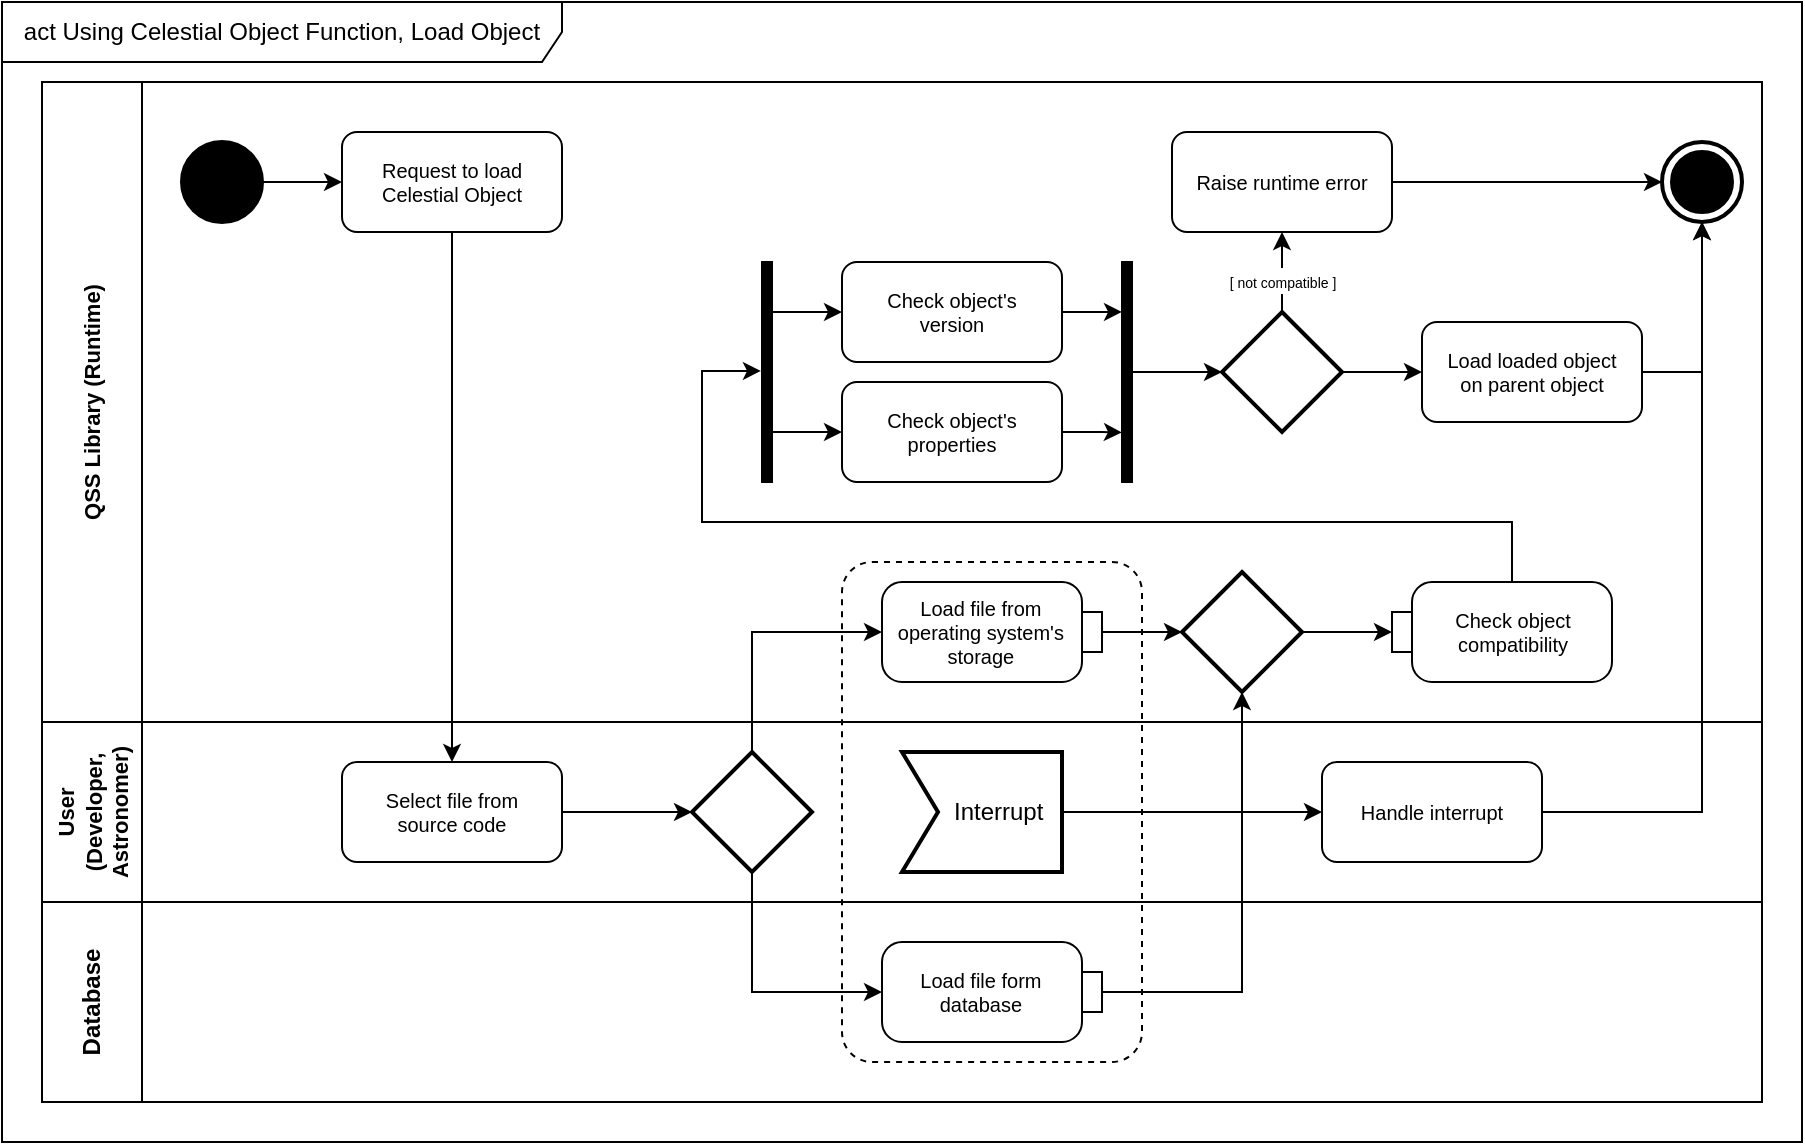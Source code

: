 <mxfile version="24.6.1" type="device">
  <diagram name="Page-1" id="VREW-hk0Lx_VM9Mob7_j">
    <mxGraphModel dx="-578" dy="222" grid="1" gridSize="10" guides="1" tooltips="1" connect="1" arrows="1" fold="1" page="1" pageScale="1" pageWidth="850" pageHeight="1100" math="0" shadow="0">
      <root>
        <mxCell id="0" />
        <mxCell id="1" parent="0" />
        <mxCell id="7Kr2viDx5YM8dAjct77x-1" value="act Using Celestial Object Function, Load Object" style="shape=umlFrame;whiteSpace=wrap;html=1;pointerEvents=0;width=280;height=30;" vertex="1" parent="1">
          <mxGeometry x="2910" y="1440" width="900" height="570" as="geometry" />
        </mxCell>
        <mxCell id="7Kr2viDx5YM8dAjct77x-2" value="&lt;span style=&quot;font-size: 11px;&quot;&gt;QSS Library (Runtime)&lt;/span&gt;" style="swimlane;startSize=50;horizontal=0;html=1;whiteSpace=wrap;" vertex="1" parent="1">
          <mxGeometry x="2930" y="1480" width="860" height="320" as="geometry" />
        </mxCell>
        <mxCell id="7Kr2viDx5YM8dAjct77x-3" value="Request to load&lt;div&gt;Celestial Object&lt;/div&gt;" style="shape=rect;html=1;rounded=1;whiteSpace=wrap;align=center;fontSize=10;" vertex="1" parent="7Kr2viDx5YM8dAjct77x-2">
          <mxGeometry x="150" y="25" width="110" height="50" as="geometry" />
        </mxCell>
        <mxCell id="7Kr2viDx5YM8dAjct77x-4" value="" style="edgeStyle=orthogonalEdgeStyle;rounded=0;orthogonalLoop=1;jettySize=auto;html=1;" edge="1" parent="7Kr2viDx5YM8dAjct77x-2" source="7Kr2viDx5YM8dAjct77x-5" target="7Kr2viDx5YM8dAjct77x-3">
          <mxGeometry relative="1" as="geometry" />
        </mxCell>
        <mxCell id="7Kr2viDx5YM8dAjct77x-5" value="" style="shape=ellipse;html=1;fillColor=strokeColor;strokeWidth=2;verticalLabelPosition=bottom;verticalAlignment=top;perimeter=ellipsePerimeter;" vertex="1" parent="7Kr2viDx5YM8dAjct77x-2">
          <mxGeometry x="70" y="30" width="40" height="40" as="geometry" />
        </mxCell>
        <mxCell id="7Kr2viDx5YM8dAjct77x-6" value="" style="edgeStyle=orthogonalEdgeStyle;rounded=0;orthogonalLoop=1;jettySize=auto;html=1;entryX=0;entryY=0.5;entryDx=0;entryDy=0;entryPerimeter=0;" edge="1" parent="7Kr2viDx5YM8dAjct77x-2" source="7Kr2viDx5YM8dAjct77x-7" target="7Kr2viDx5YM8dAjct77x-30">
          <mxGeometry relative="1" as="geometry">
            <mxPoint x="670" y="275" as="targetPoint" />
          </mxGeometry>
        </mxCell>
        <mxCell id="7Kr2viDx5YM8dAjct77x-7" value="" style="strokeWidth=2;html=1;shape=mxgraph.flowchart.decision;whiteSpace=wrap;" vertex="1" parent="7Kr2viDx5YM8dAjct77x-2">
          <mxGeometry x="570" y="245" width="60" height="60" as="geometry" />
        </mxCell>
        <mxCell id="7Kr2viDx5YM8dAjct77x-8" value="" style="html=1;shape=mxgraph.sysml.actFinal;strokeWidth=2;verticalLabelPosition=bottom;verticalAlignment=top;" vertex="1" parent="7Kr2viDx5YM8dAjct77x-2">
          <mxGeometry x="810" y="30" width="40" height="40" as="geometry" />
        </mxCell>
        <mxCell id="7Kr2viDx5YM8dAjct77x-9" value="" style="edgeStyle=orthogonalEdgeStyle;rounded=0;orthogonalLoop=1;jettySize=auto;html=1;exitX=1;exitY=0.5;exitDx=0;exitDy=0;exitPerimeter=0;" edge="1" parent="7Kr2viDx5YM8dAjct77x-2" source="7Kr2viDx5YM8dAjct77x-28" target="7Kr2viDx5YM8dAjct77x-7">
          <mxGeometry relative="1" as="geometry">
            <mxPoint x="530" y="275" as="sourcePoint" />
          </mxGeometry>
        </mxCell>
        <mxCell id="7Kr2viDx5YM8dAjct77x-10" style="edgeStyle=orthogonalEdgeStyle;rounded=0;orthogonalLoop=1;jettySize=auto;html=1;entryX=0;entryY=0.5;entryDx=0;entryDy=0;" edge="1" parent="7Kr2viDx5YM8dAjct77x-2" source="7Kr2viDx5YM8dAjct77x-12" target="7Kr2viDx5YM8dAjct77x-13">
          <mxGeometry relative="1" as="geometry">
            <Array as="points">
              <mxPoint x="380" y="115" />
              <mxPoint x="380" y="115" />
            </Array>
          </mxGeometry>
        </mxCell>
        <mxCell id="7Kr2viDx5YM8dAjct77x-11" style="edgeStyle=orthogonalEdgeStyle;rounded=0;orthogonalLoop=1;jettySize=auto;html=1;entryX=0;entryY=0.5;entryDx=0;entryDy=0;" edge="1" parent="7Kr2viDx5YM8dAjct77x-2" source="7Kr2viDx5YM8dAjct77x-12" target="7Kr2viDx5YM8dAjct77x-14">
          <mxGeometry relative="1" as="geometry">
            <Array as="points">
              <mxPoint x="380" y="175" />
              <mxPoint x="380" y="175" />
            </Array>
          </mxGeometry>
        </mxCell>
        <mxCell id="7Kr2viDx5YM8dAjct77x-12" value="" style="html=1;points=[];perimeter=orthogonalPerimeter;fillColor=strokeColor;" vertex="1" parent="7Kr2viDx5YM8dAjct77x-2">
          <mxGeometry x="360" y="90" width="5" height="110" as="geometry" />
        </mxCell>
        <mxCell id="7Kr2viDx5YM8dAjct77x-13" value="Check object&#39;s&lt;div&gt;version&lt;/div&gt;" style="shape=rect;html=1;rounded=1;whiteSpace=wrap;align=center;fontSize=10;" vertex="1" parent="7Kr2viDx5YM8dAjct77x-2">
          <mxGeometry x="400" y="90" width="110" height="50" as="geometry" />
        </mxCell>
        <mxCell id="7Kr2viDx5YM8dAjct77x-14" value="Check object&#39;s&lt;div&gt;properties&lt;/div&gt;" style="shape=rect;html=1;rounded=1;whiteSpace=wrap;align=center;fontSize=10;" vertex="1" parent="7Kr2viDx5YM8dAjct77x-2">
          <mxGeometry x="400" y="150" width="110" height="50" as="geometry" />
        </mxCell>
        <mxCell id="7Kr2viDx5YM8dAjct77x-15" value="" style="edgeStyle=orthogonalEdgeStyle;rounded=0;orthogonalLoop=1;jettySize=auto;html=1;" edge="1" parent="7Kr2viDx5YM8dAjct77x-2" source="7Kr2viDx5YM8dAjct77x-16" target="7Kr2viDx5YM8dAjct77x-23">
          <mxGeometry relative="1" as="geometry" />
        </mxCell>
        <mxCell id="7Kr2viDx5YM8dAjct77x-16" value="" style="html=1;points=[];perimeter=orthogonalPerimeter;fillColor=strokeColor;" vertex="1" parent="7Kr2viDx5YM8dAjct77x-2">
          <mxGeometry x="540" y="90" width="5" height="110" as="geometry" />
        </mxCell>
        <mxCell id="7Kr2viDx5YM8dAjct77x-17" style="edgeStyle=orthogonalEdgeStyle;rounded=0;orthogonalLoop=1;jettySize=auto;html=1;entryX=-0.004;entryY=0.775;entryDx=0;entryDy=0;entryPerimeter=0;" edge="1" parent="7Kr2viDx5YM8dAjct77x-2" source="7Kr2viDx5YM8dAjct77x-14" target="7Kr2viDx5YM8dAjct77x-16">
          <mxGeometry relative="1" as="geometry" />
        </mxCell>
        <mxCell id="7Kr2viDx5YM8dAjct77x-18" style="edgeStyle=orthogonalEdgeStyle;rounded=0;orthogonalLoop=1;jettySize=auto;html=1;entryX=-0.004;entryY=0.775;entryDx=0;entryDy=0;entryPerimeter=0;exitX=1;exitY=0.5;exitDx=0;exitDy=0;" edge="1" parent="7Kr2viDx5YM8dAjct77x-2" source="7Kr2viDx5YM8dAjct77x-13">
          <mxGeometry relative="1" as="geometry">
            <mxPoint x="510" y="114.95" as="sourcePoint" />
            <mxPoint x="540" y="114.95" as="targetPoint" />
          </mxGeometry>
        </mxCell>
        <mxCell id="7Kr2viDx5YM8dAjct77x-19" style="edgeStyle=orthogonalEdgeStyle;rounded=0;orthogonalLoop=1;jettySize=auto;html=1;entryX=-0.108;entryY=0.495;entryDx=0;entryDy=0;entryPerimeter=0;exitX=0.5;exitY=0;exitDx=5;exitDy=0;exitPerimeter=0;" edge="1" parent="7Kr2viDx5YM8dAjct77x-2" source="7Kr2viDx5YM8dAjct77x-30" target="7Kr2viDx5YM8dAjct77x-12">
          <mxGeometry relative="1" as="geometry">
            <Array as="points">
              <mxPoint x="735" y="220" />
              <mxPoint x="330" y="220" />
              <mxPoint x="330" y="145" />
            </Array>
            <mxPoint x="725.0" y="250" as="sourcePoint" />
          </mxGeometry>
        </mxCell>
        <mxCell id="7Kr2viDx5YM8dAjct77x-20" value="" style="edgeStyle=orthogonalEdgeStyle;rounded=0;orthogonalLoop=1;jettySize=auto;html=1;" edge="1" parent="7Kr2viDx5YM8dAjct77x-2" source="7Kr2viDx5YM8dAjct77x-23" target="7Kr2viDx5YM8dAjct77x-24">
          <mxGeometry relative="1" as="geometry" />
        </mxCell>
        <mxCell id="7Kr2viDx5YM8dAjct77x-21" value="" style="edgeStyle=orthogonalEdgeStyle;rounded=0;orthogonalLoop=1;jettySize=auto;html=1;" edge="1" parent="7Kr2viDx5YM8dAjct77x-2" source="7Kr2viDx5YM8dAjct77x-23" target="7Kr2viDx5YM8dAjct77x-25">
          <mxGeometry relative="1" as="geometry" />
        </mxCell>
        <mxCell id="7Kr2viDx5YM8dAjct77x-22" value="&lt;font style=&quot;font-size: 7px;&quot;&gt;[ not compatible ]&lt;/font&gt;" style="edgeLabel;html=1;align=center;verticalAlign=middle;resizable=0;points=[];" vertex="1" connectable="0" parent="7Kr2viDx5YM8dAjct77x-21">
          <mxGeometry x="-0.166" relative="1" as="geometry">
            <mxPoint as="offset" />
          </mxGeometry>
        </mxCell>
        <mxCell id="7Kr2viDx5YM8dAjct77x-23" value="" style="strokeWidth=2;html=1;shape=mxgraph.flowchart.decision;whiteSpace=wrap;" vertex="1" parent="7Kr2viDx5YM8dAjct77x-2">
          <mxGeometry x="590" y="115" width="60" height="60" as="geometry" />
        </mxCell>
        <mxCell id="7Kr2viDx5YM8dAjct77x-24" value="Load loaded object&lt;div&gt;on parent object&lt;/div&gt;" style="shape=rect;html=1;rounded=1;whiteSpace=wrap;align=center;fontSize=10;" vertex="1" parent="7Kr2viDx5YM8dAjct77x-2">
          <mxGeometry x="690" y="120" width="110" height="50" as="geometry" />
        </mxCell>
        <mxCell id="7Kr2viDx5YM8dAjct77x-25" value="Raise runtime error" style="shape=rect;html=1;rounded=1;whiteSpace=wrap;align=center;fontSize=10;" vertex="1" parent="7Kr2viDx5YM8dAjct77x-2">
          <mxGeometry x="565" y="25" width="110" height="50" as="geometry" />
        </mxCell>
        <mxCell id="7Kr2viDx5YM8dAjct77x-26" style="edgeStyle=orthogonalEdgeStyle;rounded=0;orthogonalLoop=1;jettySize=auto;html=1;entryX=0;entryY=0.5;entryDx=0;entryDy=0;entryPerimeter=0;" edge="1" parent="7Kr2viDx5YM8dAjct77x-2" source="7Kr2viDx5YM8dAjct77x-25" target="7Kr2viDx5YM8dAjct77x-8">
          <mxGeometry relative="1" as="geometry" />
        </mxCell>
        <mxCell id="7Kr2viDx5YM8dAjct77x-27" style="edgeStyle=orthogonalEdgeStyle;rounded=0;orthogonalLoop=1;jettySize=auto;html=1;entryX=0.5;entryY=1;entryDx=0;entryDy=0;entryPerimeter=0;" edge="1" parent="7Kr2viDx5YM8dAjct77x-2" source="7Kr2viDx5YM8dAjct77x-24" target="7Kr2viDx5YM8dAjct77x-8">
          <mxGeometry relative="1" as="geometry" />
        </mxCell>
        <mxCell id="7Kr2viDx5YM8dAjct77x-28" value="Load file from&amp;nbsp; &amp;nbsp;&amp;nbsp;&lt;div&gt;operating system&#39;s&amp;nbsp; &amp;nbsp;&amp;nbsp;&lt;/div&gt;&lt;div&gt;&lt;span style=&quot;background-color: initial;&quot;&gt;storage&amp;nbsp; &amp;nbsp;&amp;nbsp;&lt;/span&gt;&lt;/div&gt;" style="html=1;shape=mxgraph.sysml.objFlowR;whiteSpace=wrap;fontSize=10;" vertex="1" parent="7Kr2viDx5YM8dAjct77x-2">
          <mxGeometry x="420" y="250" width="110" height="50" as="geometry" />
        </mxCell>
        <mxCell id="7Kr2viDx5YM8dAjct77x-29" value="" style="points=[[0.25,0,0],[0.5,0,0],[0.75,0,0],[1,0.25,0],[1,0.5,0],[1,0.75,0],[0.75,1,0],[0.5,1,0],[0.25,1,0],[0,0.75,0],[0,0.5,0],[0,0.25,0]];rounded=1;arcSize=10;dashed=1;fillColor=none;gradientColor=none;strokeWidth=1;whiteSpace=wrap;html=1;" vertex="1" parent="7Kr2viDx5YM8dAjct77x-2">
          <mxGeometry x="400" y="240" width="150" height="250" as="geometry" />
        </mxCell>
        <mxCell id="7Kr2viDx5YM8dAjct77x-30" value="&amp;nbsp; &amp;nbsp; Check object&lt;div&gt;&amp;nbsp; &amp;nbsp; compatibility&lt;/div&gt;" style="html=1;shape=mxgraph.sysml.objFlowL;whiteSpace=wrap;fontSize=10;" vertex="1" parent="7Kr2viDx5YM8dAjct77x-2">
          <mxGeometry x="675" y="250" width="110" height="50" as="geometry" />
        </mxCell>
        <mxCell id="7Kr2viDx5YM8dAjct77x-31" value="&lt;span style=&quot;font-size: 11px;&quot;&gt;User&lt;/span&gt;&lt;div style=&quot;font-size: 11px;&quot;&gt;(Developer, Astronomer)&lt;/div&gt;" style="swimlane;startSize=50;horizontal=0;html=1;whiteSpace=wrap;" vertex="1" parent="1">
          <mxGeometry x="2930" y="1800" width="860" height="90" as="geometry" />
        </mxCell>
        <mxCell id="7Kr2viDx5YM8dAjct77x-32" value="" style="edgeStyle=orthogonalEdgeStyle;rounded=0;orthogonalLoop=1;jettySize=auto;html=1;" edge="1" parent="7Kr2viDx5YM8dAjct77x-31" source="7Kr2viDx5YM8dAjct77x-33" target="7Kr2viDx5YM8dAjct77x-34">
          <mxGeometry relative="1" as="geometry" />
        </mxCell>
        <mxCell id="7Kr2viDx5YM8dAjct77x-33" value="Select file from&lt;div&gt;source code&lt;/div&gt;" style="shape=rect;html=1;rounded=1;whiteSpace=wrap;align=center;fontSize=10;" vertex="1" parent="7Kr2viDx5YM8dAjct77x-31">
          <mxGeometry x="150" y="20" width="110" height="50" as="geometry" />
        </mxCell>
        <mxCell id="7Kr2viDx5YM8dAjct77x-34" value="" style="strokeWidth=2;html=1;shape=mxgraph.flowchart.decision;whiteSpace=wrap;" vertex="1" parent="7Kr2viDx5YM8dAjct77x-31">
          <mxGeometry x="325" y="15" width="60" height="60" as="geometry" />
        </mxCell>
        <mxCell id="7Kr2viDx5YM8dAjct77x-35" value="" style="edgeStyle=orthogonalEdgeStyle;rounded=0;orthogonalLoop=1;jettySize=auto;html=1;" edge="1" parent="7Kr2viDx5YM8dAjct77x-31" source="7Kr2viDx5YM8dAjct77x-36" target="7Kr2viDx5YM8dAjct77x-37">
          <mxGeometry relative="1" as="geometry" />
        </mxCell>
        <mxCell id="7Kr2viDx5YM8dAjct77x-36" value="&amp;nbsp; &amp;nbsp; &amp;nbsp;Interrupt" style="html=1;shape=mxgraph.sysml.accEvent;strokeWidth=2;whiteSpace=wrap;align=center;" vertex="1" parent="7Kr2viDx5YM8dAjct77x-31">
          <mxGeometry x="430" y="15" width="80" height="60" as="geometry" />
        </mxCell>
        <mxCell id="7Kr2viDx5YM8dAjct77x-37" value="Handle interrupt" style="shape=rect;html=1;rounded=1;whiteSpace=wrap;align=center;fontSize=10;" vertex="1" parent="7Kr2viDx5YM8dAjct77x-31">
          <mxGeometry x="640" y="20" width="110" height="50" as="geometry" />
        </mxCell>
        <mxCell id="7Kr2viDx5YM8dAjct77x-38" value="Database" style="swimlane;startSize=50;horizontal=0;html=1;whiteSpace=wrap;" vertex="1" parent="1">
          <mxGeometry x="2930" y="1890" width="860" height="100" as="geometry" />
        </mxCell>
        <mxCell id="7Kr2viDx5YM8dAjct77x-39" value="Load file form&amp;nbsp; &amp;nbsp;&amp;nbsp;&lt;div&gt;database&amp;nbsp; &amp;nbsp;&amp;nbsp;&lt;/div&gt;" style="html=1;shape=mxgraph.sysml.objFlowR;whiteSpace=wrap;fontSize=10;" vertex="1" parent="7Kr2viDx5YM8dAjct77x-38">
          <mxGeometry x="420" y="20" width="110" height="50" as="geometry" />
        </mxCell>
        <mxCell id="7Kr2viDx5YM8dAjct77x-40" style="edgeStyle=orthogonalEdgeStyle;rounded=0;orthogonalLoop=1;jettySize=auto;html=1;entryX=0.5;entryY=0;entryDx=0;entryDy=0;" edge="1" parent="1" source="7Kr2viDx5YM8dAjct77x-3" target="7Kr2viDx5YM8dAjct77x-33">
          <mxGeometry relative="1" as="geometry" />
        </mxCell>
        <mxCell id="7Kr2viDx5YM8dAjct77x-41" style="edgeStyle=orthogonalEdgeStyle;rounded=0;orthogonalLoop=1;jettySize=auto;html=1;entryX=0.5;entryY=1;entryDx=0;entryDy=0;entryPerimeter=0;" edge="1" parent="1" source="7Kr2viDx5YM8dAjct77x-37" target="7Kr2viDx5YM8dAjct77x-8">
          <mxGeometry relative="1" as="geometry" />
        </mxCell>
        <mxCell id="7Kr2viDx5YM8dAjct77x-42" style="edgeStyle=orthogonalEdgeStyle;rounded=0;orthogonalLoop=1;jettySize=auto;html=1;entryX=0;entryY=0.5;entryDx=0;entryDy=0;entryPerimeter=0;" edge="1" parent="1" source="7Kr2viDx5YM8dAjct77x-34" target="7Kr2viDx5YM8dAjct77x-28">
          <mxGeometry relative="1" as="geometry">
            <Array as="points">
              <mxPoint x="3285" y="1755" />
            </Array>
            <mxPoint x="3350" y="1755" as="targetPoint" />
          </mxGeometry>
        </mxCell>
        <mxCell id="7Kr2viDx5YM8dAjct77x-43" style="edgeStyle=orthogonalEdgeStyle;rounded=0;orthogonalLoop=1;jettySize=auto;html=1;entryX=0;entryY=0.5;entryDx=0;entryDy=0;entryPerimeter=0;" edge="1" parent="1" source="7Kr2viDx5YM8dAjct77x-34" target="7Kr2viDx5YM8dAjct77x-39">
          <mxGeometry relative="1" as="geometry">
            <Array as="points">
              <mxPoint x="3285" y="1935" />
            </Array>
            <mxPoint x="3350" y="1935" as="targetPoint" />
          </mxGeometry>
        </mxCell>
        <mxCell id="7Kr2viDx5YM8dAjct77x-44" style="edgeStyle=orthogonalEdgeStyle;rounded=0;orthogonalLoop=1;jettySize=auto;html=1;entryX=0.5;entryY=1;entryDx=0;entryDy=0;entryPerimeter=0;exitX=1;exitY=0.5;exitDx=0;exitDy=0;exitPerimeter=0;" edge="1" parent="1" source="7Kr2viDx5YM8dAjct77x-39" target="7Kr2viDx5YM8dAjct77x-7">
          <mxGeometry relative="1" as="geometry">
            <mxPoint x="3460" y="1935" as="sourcePoint" />
          </mxGeometry>
        </mxCell>
      </root>
    </mxGraphModel>
  </diagram>
</mxfile>

